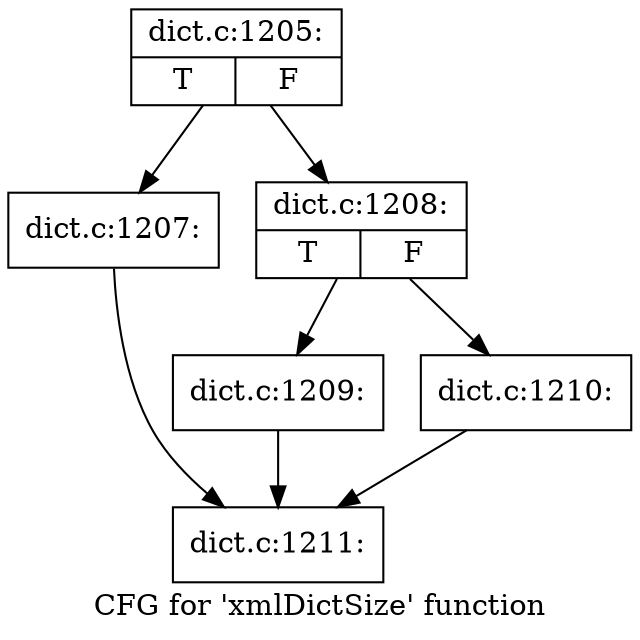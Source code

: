 digraph "CFG for 'xmlDictSize' function" {
	label="CFG for 'xmlDictSize' function";

	Node0x3ad0f40 [shape=record,label="{dict.c:1205:|{<s0>T|<s1>F}}"];
	Node0x3ad0f40 -> Node0x3ad1070;
	Node0x3ad0f40 -> Node0x3ad10c0;
	Node0x3ad1070 [shape=record,label="{dict.c:1207:}"];
	Node0x3ad1070 -> Node0x3ad1270;
	Node0x3ad10c0 [shape=record,label="{dict.c:1208:|{<s0>T|<s1>F}}"];
	Node0x3ad10c0 -> Node0x3a8f7b0;
	Node0x3ad10c0 -> Node0x3a8f800;
	Node0x3a8f7b0 [shape=record,label="{dict.c:1209:}"];
	Node0x3a8f7b0 -> Node0x3ad1270;
	Node0x3a8f800 [shape=record,label="{dict.c:1210:}"];
	Node0x3a8f800 -> Node0x3ad1270;
	Node0x3ad1270 [shape=record,label="{dict.c:1211:}"];
}
